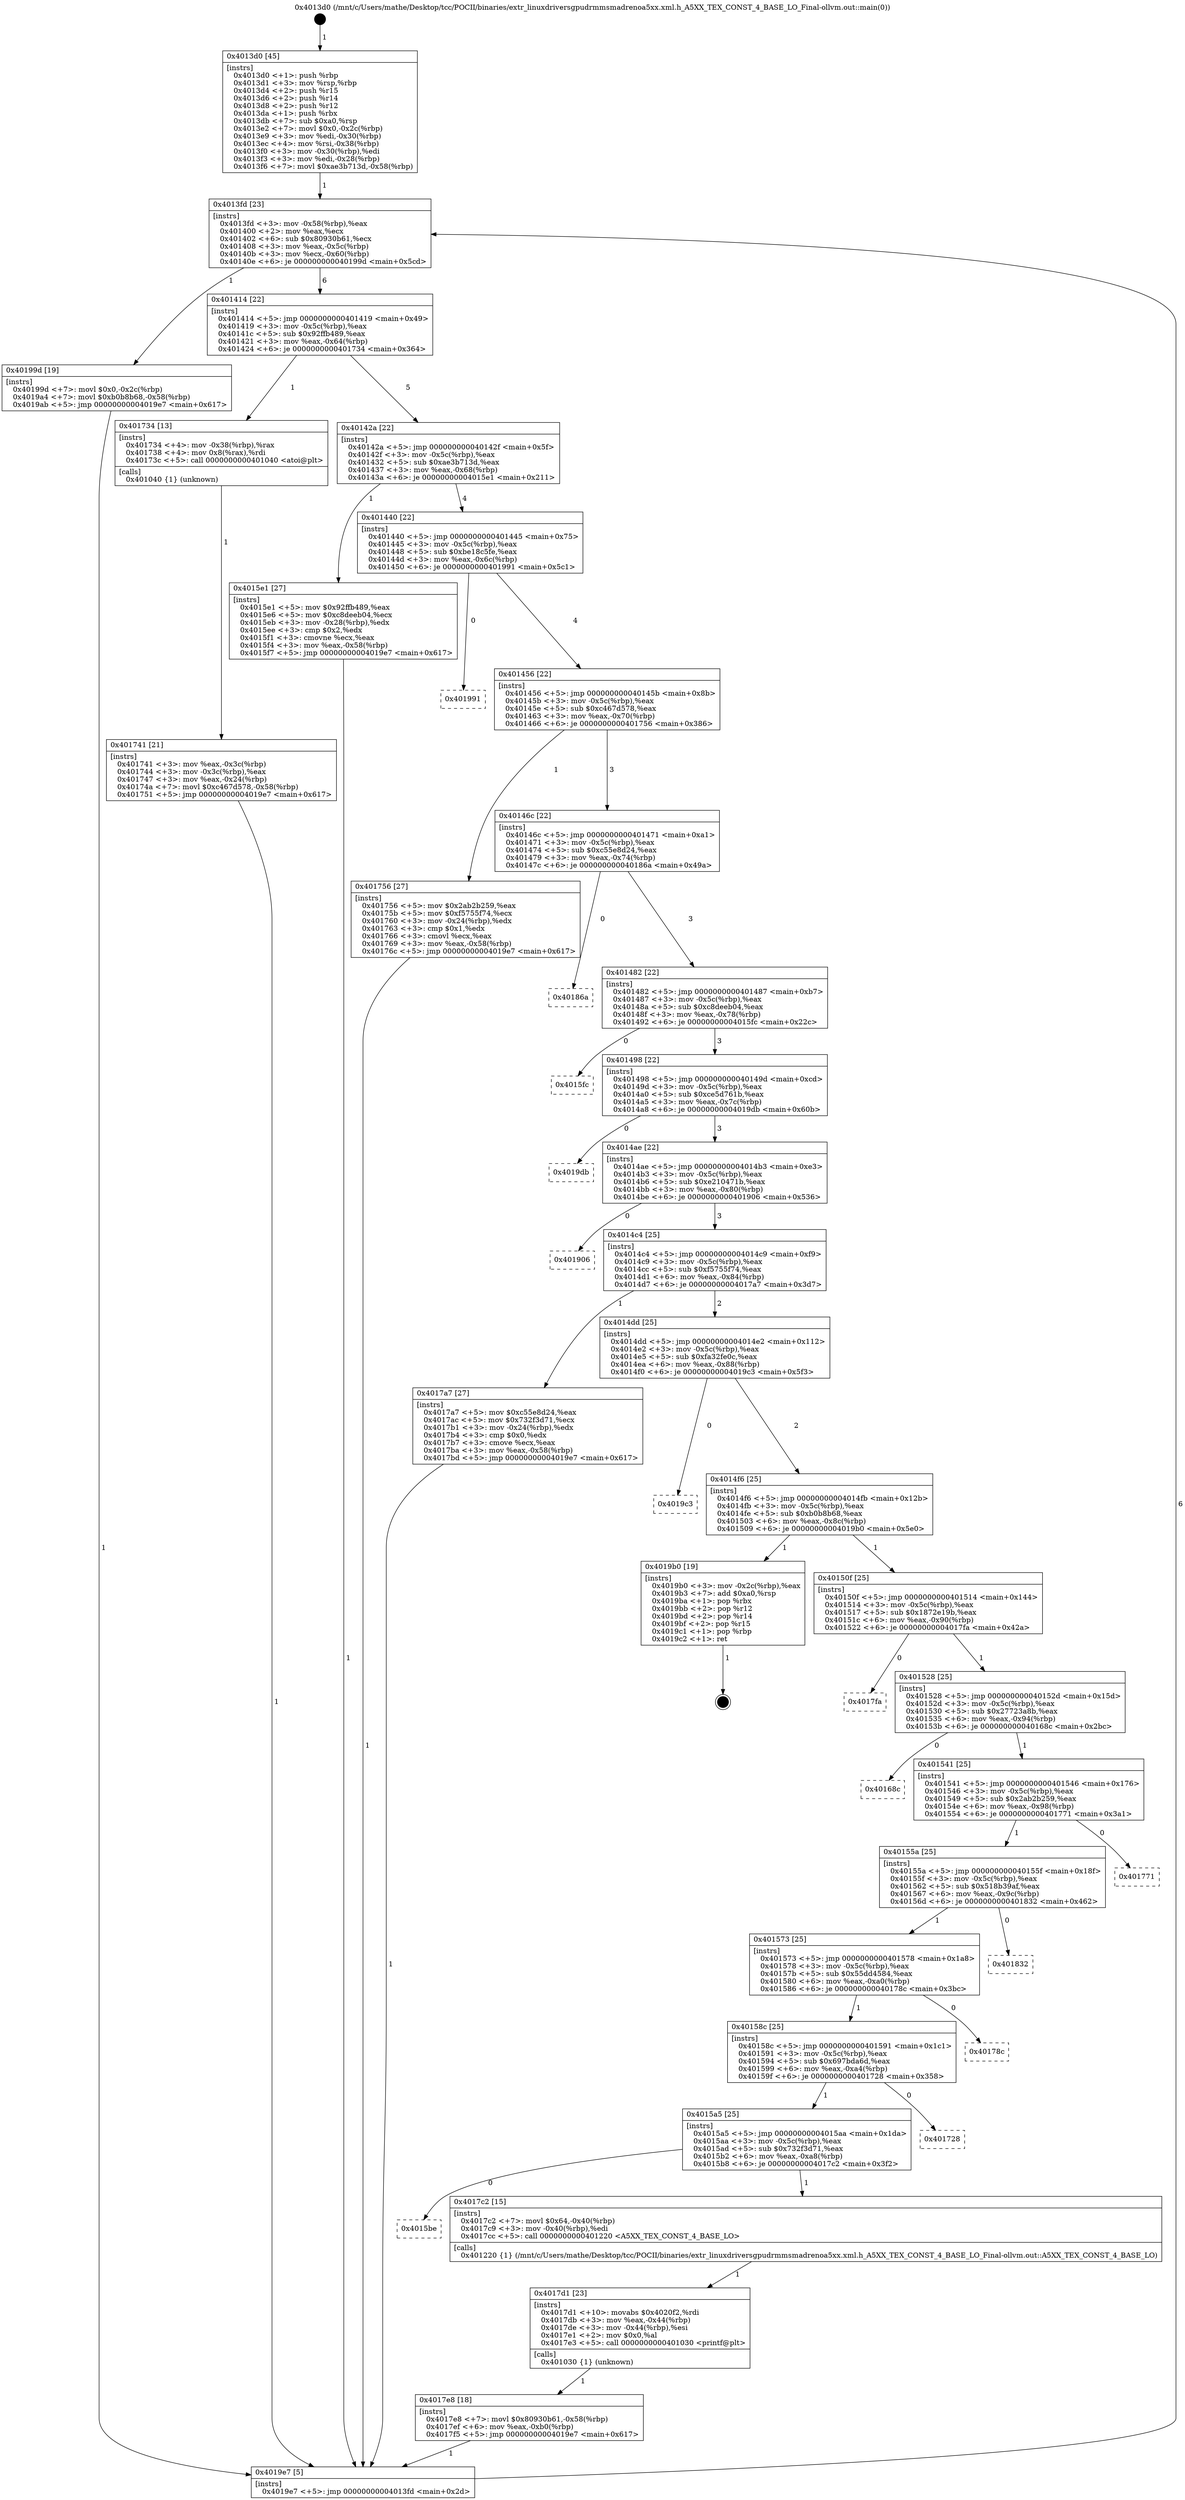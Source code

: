 digraph "0x4013d0" {
  label = "0x4013d0 (/mnt/c/Users/mathe/Desktop/tcc/POCII/binaries/extr_linuxdriversgpudrmmsmadrenoa5xx.xml.h_A5XX_TEX_CONST_4_BASE_LO_Final-ollvm.out::main(0))"
  labelloc = "t"
  node[shape=record]

  Entry [label="",width=0.3,height=0.3,shape=circle,fillcolor=black,style=filled]
  "0x4013fd" [label="{
     0x4013fd [23]\l
     | [instrs]\l
     &nbsp;&nbsp;0x4013fd \<+3\>: mov -0x58(%rbp),%eax\l
     &nbsp;&nbsp;0x401400 \<+2\>: mov %eax,%ecx\l
     &nbsp;&nbsp;0x401402 \<+6\>: sub $0x80930b61,%ecx\l
     &nbsp;&nbsp;0x401408 \<+3\>: mov %eax,-0x5c(%rbp)\l
     &nbsp;&nbsp;0x40140b \<+3\>: mov %ecx,-0x60(%rbp)\l
     &nbsp;&nbsp;0x40140e \<+6\>: je 000000000040199d \<main+0x5cd\>\l
  }"]
  "0x40199d" [label="{
     0x40199d [19]\l
     | [instrs]\l
     &nbsp;&nbsp;0x40199d \<+7\>: movl $0x0,-0x2c(%rbp)\l
     &nbsp;&nbsp;0x4019a4 \<+7\>: movl $0xb0b8b68,-0x58(%rbp)\l
     &nbsp;&nbsp;0x4019ab \<+5\>: jmp 00000000004019e7 \<main+0x617\>\l
  }"]
  "0x401414" [label="{
     0x401414 [22]\l
     | [instrs]\l
     &nbsp;&nbsp;0x401414 \<+5\>: jmp 0000000000401419 \<main+0x49\>\l
     &nbsp;&nbsp;0x401419 \<+3\>: mov -0x5c(%rbp),%eax\l
     &nbsp;&nbsp;0x40141c \<+5\>: sub $0x92ffb489,%eax\l
     &nbsp;&nbsp;0x401421 \<+3\>: mov %eax,-0x64(%rbp)\l
     &nbsp;&nbsp;0x401424 \<+6\>: je 0000000000401734 \<main+0x364\>\l
  }"]
  Exit [label="",width=0.3,height=0.3,shape=circle,fillcolor=black,style=filled,peripheries=2]
  "0x401734" [label="{
     0x401734 [13]\l
     | [instrs]\l
     &nbsp;&nbsp;0x401734 \<+4\>: mov -0x38(%rbp),%rax\l
     &nbsp;&nbsp;0x401738 \<+4\>: mov 0x8(%rax),%rdi\l
     &nbsp;&nbsp;0x40173c \<+5\>: call 0000000000401040 \<atoi@plt\>\l
     | [calls]\l
     &nbsp;&nbsp;0x401040 \{1\} (unknown)\l
  }"]
  "0x40142a" [label="{
     0x40142a [22]\l
     | [instrs]\l
     &nbsp;&nbsp;0x40142a \<+5\>: jmp 000000000040142f \<main+0x5f\>\l
     &nbsp;&nbsp;0x40142f \<+3\>: mov -0x5c(%rbp),%eax\l
     &nbsp;&nbsp;0x401432 \<+5\>: sub $0xae3b713d,%eax\l
     &nbsp;&nbsp;0x401437 \<+3\>: mov %eax,-0x68(%rbp)\l
     &nbsp;&nbsp;0x40143a \<+6\>: je 00000000004015e1 \<main+0x211\>\l
  }"]
  "0x4017e8" [label="{
     0x4017e8 [18]\l
     | [instrs]\l
     &nbsp;&nbsp;0x4017e8 \<+7\>: movl $0x80930b61,-0x58(%rbp)\l
     &nbsp;&nbsp;0x4017ef \<+6\>: mov %eax,-0xb0(%rbp)\l
     &nbsp;&nbsp;0x4017f5 \<+5\>: jmp 00000000004019e7 \<main+0x617\>\l
  }"]
  "0x4015e1" [label="{
     0x4015e1 [27]\l
     | [instrs]\l
     &nbsp;&nbsp;0x4015e1 \<+5\>: mov $0x92ffb489,%eax\l
     &nbsp;&nbsp;0x4015e6 \<+5\>: mov $0xc8deeb04,%ecx\l
     &nbsp;&nbsp;0x4015eb \<+3\>: mov -0x28(%rbp),%edx\l
     &nbsp;&nbsp;0x4015ee \<+3\>: cmp $0x2,%edx\l
     &nbsp;&nbsp;0x4015f1 \<+3\>: cmovne %ecx,%eax\l
     &nbsp;&nbsp;0x4015f4 \<+3\>: mov %eax,-0x58(%rbp)\l
     &nbsp;&nbsp;0x4015f7 \<+5\>: jmp 00000000004019e7 \<main+0x617\>\l
  }"]
  "0x401440" [label="{
     0x401440 [22]\l
     | [instrs]\l
     &nbsp;&nbsp;0x401440 \<+5\>: jmp 0000000000401445 \<main+0x75\>\l
     &nbsp;&nbsp;0x401445 \<+3\>: mov -0x5c(%rbp),%eax\l
     &nbsp;&nbsp;0x401448 \<+5\>: sub $0xbe18c5fe,%eax\l
     &nbsp;&nbsp;0x40144d \<+3\>: mov %eax,-0x6c(%rbp)\l
     &nbsp;&nbsp;0x401450 \<+6\>: je 0000000000401991 \<main+0x5c1\>\l
  }"]
  "0x4019e7" [label="{
     0x4019e7 [5]\l
     | [instrs]\l
     &nbsp;&nbsp;0x4019e7 \<+5\>: jmp 00000000004013fd \<main+0x2d\>\l
  }"]
  "0x4013d0" [label="{
     0x4013d0 [45]\l
     | [instrs]\l
     &nbsp;&nbsp;0x4013d0 \<+1\>: push %rbp\l
     &nbsp;&nbsp;0x4013d1 \<+3\>: mov %rsp,%rbp\l
     &nbsp;&nbsp;0x4013d4 \<+2\>: push %r15\l
     &nbsp;&nbsp;0x4013d6 \<+2\>: push %r14\l
     &nbsp;&nbsp;0x4013d8 \<+2\>: push %r12\l
     &nbsp;&nbsp;0x4013da \<+1\>: push %rbx\l
     &nbsp;&nbsp;0x4013db \<+7\>: sub $0xa0,%rsp\l
     &nbsp;&nbsp;0x4013e2 \<+7\>: movl $0x0,-0x2c(%rbp)\l
     &nbsp;&nbsp;0x4013e9 \<+3\>: mov %edi,-0x30(%rbp)\l
     &nbsp;&nbsp;0x4013ec \<+4\>: mov %rsi,-0x38(%rbp)\l
     &nbsp;&nbsp;0x4013f0 \<+3\>: mov -0x30(%rbp),%edi\l
     &nbsp;&nbsp;0x4013f3 \<+3\>: mov %edi,-0x28(%rbp)\l
     &nbsp;&nbsp;0x4013f6 \<+7\>: movl $0xae3b713d,-0x58(%rbp)\l
  }"]
  "0x401741" [label="{
     0x401741 [21]\l
     | [instrs]\l
     &nbsp;&nbsp;0x401741 \<+3\>: mov %eax,-0x3c(%rbp)\l
     &nbsp;&nbsp;0x401744 \<+3\>: mov -0x3c(%rbp),%eax\l
     &nbsp;&nbsp;0x401747 \<+3\>: mov %eax,-0x24(%rbp)\l
     &nbsp;&nbsp;0x40174a \<+7\>: movl $0xc467d578,-0x58(%rbp)\l
     &nbsp;&nbsp;0x401751 \<+5\>: jmp 00000000004019e7 \<main+0x617\>\l
  }"]
  "0x4017d1" [label="{
     0x4017d1 [23]\l
     | [instrs]\l
     &nbsp;&nbsp;0x4017d1 \<+10\>: movabs $0x4020f2,%rdi\l
     &nbsp;&nbsp;0x4017db \<+3\>: mov %eax,-0x44(%rbp)\l
     &nbsp;&nbsp;0x4017de \<+3\>: mov -0x44(%rbp),%esi\l
     &nbsp;&nbsp;0x4017e1 \<+2\>: mov $0x0,%al\l
     &nbsp;&nbsp;0x4017e3 \<+5\>: call 0000000000401030 \<printf@plt\>\l
     | [calls]\l
     &nbsp;&nbsp;0x401030 \{1\} (unknown)\l
  }"]
  "0x401991" [label="{
     0x401991\l
  }", style=dashed]
  "0x401456" [label="{
     0x401456 [22]\l
     | [instrs]\l
     &nbsp;&nbsp;0x401456 \<+5\>: jmp 000000000040145b \<main+0x8b\>\l
     &nbsp;&nbsp;0x40145b \<+3\>: mov -0x5c(%rbp),%eax\l
     &nbsp;&nbsp;0x40145e \<+5\>: sub $0xc467d578,%eax\l
     &nbsp;&nbsp;0x401463 \<+3\>: mov %eax,-0x70(%rbp)\l
     &nbsp;&nbsp;0x401466 \<+6\>: je 0000000000401756 \<main+0x386\>\l
  }"]
  "0x4015be" [label="{
     0x4015be\l
  }", style=dashed]
  "0x401756" [label="{
     0x401756 [27]\l
     | [instrs]\l
     &nbsp;&nbsp;0x401756 \<+5\>: mov $0x2ab2b259,%eax\l
     &nbsp;&nbsp;0x40175b \<+5\>: mov $0xf5755f74,%ecx\l
     &nbsp;&nbsp;0x401760 \<+3\>: mov -0x24(%rbp),%edx\l
     &nbsp;&nbsp;0x401763 \<+3\>: cmp $0x1,%edx\l
     &nbsp;&nbsp;0x401766 \<+3\>: cmovl %ecx,%eax\l
     &nbsp;&nbsp;0x401769 \<+3\>: mov %eax,-0x58(%rbp)\l
     &nbsp;&nbsp;0x40176c \<+5\>: jmp 00000000004019e7 \<main+0x617\>\l
  }"]
  "0x40146c" [label="{
     0x40146c [22]\l
     | [instrs]\l
     &nbsp;&nbsp;0x40146c \<+5\>: jmp 0000000000401471 \<main+0xa1\>\l
     &nbsp;&nbsp;0x401471 \<+3\>: mov -0x5c(%rbp),%eax\l
     &nbsp;&nbsp;0x401474 \<+5\>: sub $0xc55e8d24,%eax\l
     &nbsp;&nbsp;0x401479 \<+3\>: mov %eax,-0x74(%rbp)\l
     &nbsp;&nbsp;0x40147c \<+6\>: je 000000000040186a \<main+0x49a\>\l
  }"]
  "0x4017c2" [label="{
     0x4017c2 [15]\l
     | [instrs]\l
     &nbsp;&nbsp;0x4017c2 \<+7\>: movl $0x64,-0x40(%rbp)\l
     &nbsp;&nbsp;0x4017c9 \<+3\>: mov -0x40(%rbp),%edi\l
     &nbsp;&nbsp;0x4017cc \<+5\>: call 0000000000401220 \<A5XX_TEX_CONST_4_BASE_LO\>\l
     | [calls]\l
     &nbsp;&nbsp;0x401220 \{1\} (/mnt/c/Users/mathe/Desktop/tcc/POCII/binaries/extr_linuxdriversgpudrmmsmadrenoa5xx.xml.h_A5XX_TEX_CONST_4_BASE_LO_Final-ollvm.out::A5XX_TEX_CONST_4_BASE_LO)\l
  }"]
  "0x40186a" [label="{
     0x40186a\l
  }", style=dashed]
  "0x401482" [label="{
     0x401482 [22]\l
     | [instrs]\l
     &nbsp;&nbsp;0x401482 \<+5\>: jmp 0000000000401487 \<main+0xb7\>\l
     &nbsp;&nbsp;0x401487 \<+3\>: mov -0x5c(%rbp),%eax\l
     &nbsp;&nbsp;0x40148a \<+5\>: sub $0xc8deeb04,%eax\l
     &nbsp;&nbsp;0x40148f \<+3\>: mov %eax,-0x78(%rbp)\l
     &nbsp;&nbsp;0x401492 \<+6\>: je 00000000004015fc \<main+0x22c\>\l
  }"]
  "0x4015a5" [label="{
     0x4015a5 [25]\l
     | [instrs]\l
     &nbsp;&nbsp;0x4015a5 \<+5\>: jmp 00000000004015aa \<main+0x1da\>\l
     &nbsp;&nbsp;0x4015aa \<+3\>: mov -0x5c(%rbp),%eax\l
     &nbsp;&nbsp;0x4015ad \<+5\>: sub $0x732f3d71,%eax\l
     &nbsp;&nbsp;0x4015b2 \<+6\>: mov %eax,-0xa8(%rbp)\l
     &nbsp;&nbsp;0x4015b8 \<+6\>: je 00000000004017c2 \<main+0x3f2\>\l
  }"]
  "0x4015fc" [label="{
     0x4015fc\l
  }", style=dashed]
  "0x401498" [label="{
     0x401498 [22]\l
     | [instrs]\l
     &nbsp;&nbsp;0x401498 \<+5\>: jmp 000000000040149d \<main+0xcd\>\l
     &nbsp;&nbsp;0x40149d \<+3\>: mov -0x5c(%rbp),%eax\l
     &nbsp;&nbsp;0x4014a0 \<+5\>: sub $0xce5d761b,%eax\l
     &nbsp;&nbsp;0x4014a5 \<+3\>: mov %eax,-0x7c(%rbp)\l
     &nbsp;&nbsp;0x4014a8 \<+6\>: je 00000000004019db \<main+0x60b\>\l
  }"]
  "0x401728" [label="{
     0x401728\l
  }", style=dashed]
  "0x4019db" [label="{
     0x4019db\l
  }", style=dashed]
  "0x4014ae" [label="{
     0x4014ae [22]\l
     | [instrs]\l
     &nbsp;&nbsp;0x4014ae \<+5\>: jmp 00000000004014b3 \<main+0xe3\>\l
     &nbsp;&nbsp;0x4014b3 \<+3\>: mov -0x5c(%rbp),%eax\l
     &nbsp;&nbsp;0x4014b6 \<+5\>: sub $0xe210471b,%eax\l
     &nbsp;&nbsp;0x4014bb \<+3\>: mov %eax,-0x80(%rbp)\l
     &nbsp;&nbsp;0x4014be \<+6\>: je 0000000000401906 \<main+0x536\>\l
  }"]
  "0x40158c" [label="{
     0x40158c [25]\l
     | [instrs]\l
     &nbsp;&nbsp;0x40158c \<+5\>: jmp 0000000000401591 \<main+0x1c1\>\l
     &nbsp;&nbsp;0x401591 \<+3\>: mov -0x5c(%rbp),%eax\l
     &nbsp;&nbsp;0x401594 \<+5\>: sub $0x697bda6d,%eax\l
     &nbsp;&nbsp;0x401599 \<+6\>: mov %eax,-0xa4(%rbp)\l
     &nbsp;&nbsp;0x40159f \<+6\>: je 0000000000401728 \<main+0x358\>\l
  }"]
  "0x401906" [label="{
     0x401906\l
  }", style=dashed]
  "0x4014c4" [label="{
     0x4014c4 [25]\l
     | [instrs]\l
     &nbsp;&nbsp;0x4014c4 \<+5\>: jmp 00000000004014c9 \<main+0xf9\>\l
     &nbsp;&nbsp;0x4014c9 \<+3\>: mov -0x5c(%rbp),%eax\l
     &nbsp;&nbsp;0x4014cc \<+5\>: sub $0xf5755f74,%eax\l
     &nbsp;&nbsp;0x4014d1 \<+6\>: mov %eax,-0x84(%rbp)\l
     &nbsp;&nbsp;0x4014d7 \<+6\>: je 00000000004017a7 \<main+0x3d7\>\l
  }"]
  "0x40178c" [label="{
     0x40178c\l
  }", style=dashed]
  "0x4017a7" [label="{
     0x4017a7 [27]\l
     | [instrs]\l
     &nbsp;&nbsp;0x4017a7 \<+5\>: mov $0xc55e8d24,%eax\l
     &nbsp;&nbsp;0x4017ac \<+5\>: mov $0x732f3d71,%ecx\l
     &nbsp;&nbsp;0x4017b1 \<+3\>: mov -0x24(%rbp),%edx\l
     &nbsp;&nbsp;0x4017b4 \<+3\>: cmp $0x0,%edx\l
     &nbsp;&nbsp;0x4017b7 \<+3\>: cmove %ecx,%eax\l
     &nbsp;&nbsp;0x4017ba \<+3\>: mov %eax,-0x58(%rbp)\l
     &nbsp;&nbsp;0x4017bd \<+5\>: jmp 00000000004019e7 \<main+0x617\>\l
  }"]
  "0x4014dd" [label="{
     0x4014dd [25]\l
     | [instrs]\l
     &nbsp;&nbsp;0x4014dd \<+5\>: jmp 00000000004014e2 \<main+0x112\>\l
     &nbsp;&nbsp;0x4014e2 \<+3\>: mov -0x5c(%rbp),%eax\l
     &nbsp;&nbsp;0x4014e5 \<+5\>: sub $0xfa32fe0c,%eax\l
     &nbsp;&nbsp;0x4014ea \<+6\>: mov %eax,-0x88(%rbp)\l
     &nbsp;&nbsp;0x4014f0 \<+6\>: je 00000000004019c3 \<main+0x5f3\>\l
  }"]
  "0x401573" [label="{
     0x401573 [25]\l
     | [instrs]\l
     &nbsp;&nbsp;0x401573 \<+5\>: jmp 0000000000401578 \<main+0x1a8\>\l
     &nbsp;&nbsp;0x401578 \<+3\>: mov -0x5c(%rbp),%eax\l
     &nbsp;&nbsp;0x40157b \<+5\>: sub $0x55dd4584,%eax\l
     &nbsp;&nbsp;0x401580 \<+6\>: mov %eax,-0xa0(%rbp)\l
     &nbsp;&nbsp;0x401586 \<+6\>: je 000000000040178c \<main+0x3bc\>\l
  }"]
  "0x4019c3" [label="{
     0x4019c3\l
  }", style=dashed]
  "0x4014f6" [label="{
     0x4014f6 [25]\l
     | [instrs]\l
     &nbsp;&nbsp;0x4014f6 \<+5\>: jmp 00000000004014fb \<main+0x12b\>\l
     &nbsp;&nbsp;0x4014fb \<+3\>: mov -0x5c(%rbp),%eax\l
     &nbsp;&nbsp;0x4014fe \<+5\>: sub $0xb0b8b68,%eax\l
     &nbsp;&nbsp;0x401503 \<+6\>: mov %eax,-0x8c(%rbp)\l
     &nbsp;&nbsp;0x401509 \<+6\>: je 00000000004019b0 \<main+0x5e0\>\l
  }"]
  "0x401832" [label="{
     0x401832\l
  }", style=dashed]
  "0x4019b0" [label="{
     0x4019b0 [19]\l
     | [instrs]\l
     &nbsp;&nbsp;0x4019b0 \<+3\>: mov -0x2c(%rbp),%eax\l
     &nbsp;&nbsp;0x4019b3 \<+7\>: add $0xa0,%rsp\l
     &nbsp;&nbsp;0x4019ba \<+1\>: pop %rbx\l
     &nbsp;&nbsp;0x4019bb \<+2\>: pop %r12\l
     &nbsp;&nbsp;0x4019bd \<+2\>: pop %r14\l
     &nbsp;&nbsp;0x4019bf \<+2\>: pop %r15\l
     &nbsp;&nbsp;0x4019c1 \<+1\>: pop %rbp\l
     &nbsp;&nbsp;0x4019c2 \<+1\>: ret\l
  }"]
  "0x40150f" [label="{
     0x40150f [25]\l
     | [instrs]\l
     &nbsp;&nbsp;0x40150f \<+5\>: jmp 0000000000401514 \<main+0x144\>\l
     &nbsp;&nbsp;0x401514 \<+3\>: mov -0x5c(%rbp),%eax\l
     &nbsp;&nbsp;0x401517 \<+5\>: sub $0x1872e19b,%eax\l
     &nbsp;&nbsp;0x40151c \<+6\>: mov %eax,-0x90(%rbp)\l
     &nbsp;&nbsp;0x401522 \<+6\>: je 00000000004017fa \<main+0x42a\>\l
  }"]
  "0x40155a" [label="{
     0x40155a [25]\l
     | [instrs]\l
     &nbsp;&nbsp;0x40155a \<+5\>: jmp 000000000040155f \<main+0x18f\>\l
     &nbsp;&nbsp;0x40155f \<+3\>: mov -0x5c(%rbp),%eax\l
     &nbsp;&nbsp;0x401562 \<+5\>: sub $0x518b39af,%eax\l
     &nbsp;&nbsp;0x401567 \<+6\>: mov %eax,-0x9c(%rbp)\l
     &nbsp;&nbsp;0x40156d \<+6\>: je 0000000000401832 \<main+0x462\>\l
  }"]
  "0x4017fa" [label="{
     0x4017fa\l
  }", style=dashed]
  "0x401528" [label="{
     0x401528 [25]\l
     | [instrs]\l
     &nbsp;&nbsp;0x401528 \<+5\>: jmp 000000000040152d \<main+0x15d\>\l
     &nbsp;&nbsp;0x40152d \<+3\>: mov -0x5c(%rbp),%eax\l
     &nbsp;&nbsp;0x401530 \<+5\>: sub $0x27723a8b,%eax\l
     &nbsp;&nbsp;0x401535 \<+6\>: mov %eax,-0x94(%rbp)\l
     &nbsp;&nbsp;0x40153b \<+6\>: je 000000000040168c \<main+0x2bc\>\l
  }"]
  "0x401771" [label="{
     0x401771\l
  }", style=dashed]
  "0x40168c" [label="{
     0x40168c\l
  }", style=dashed]
  "0x401541" [label="{
     0x401541 [25]\l
     | [instrs]\l
     &nbsp;&nbsp;0x401541 \<+5\>: jmp 0000000000401546 \<main+0x176\>\l
     &nbsp;&nbsp;0x401546 \<+3\>: mov -0x5c(%rbp),%eax\l
     &nbsp;&nbsp;0x401549 \<+5\>: sub $0x2ab2b259,%eax\l
     &nbsp;&nbsp;0x40154e \<+6\>: mov %eax,-0x98(%rbp)\l
     &nbsp;&nbsp;0x401554 \<+6\>: je 0000000000401771 \<main+0x3a1\>\l
  }"]
  Entry -> "0x4013d0" [label=" 1"]
  "0x4013fd" -> "0x40199d" [label=" 1"]
  "0x4013fd" -> "0x401414" [label=" 6"]
  "0x4019b0" -> Exit [label=" 1"]
  "0x401414" -> "0x401734" [label=" 1"]
  "0x401414" -> "0x40142a" [label=" 5"]
  "0x40199d" -> "0x4019e7" [label=" 1"]
  "0x40142a" -> "0x4015e1" [label=" 1"]
  "0x40142a" -> "0x401440" [label=" 4"]
  "0x4015e1" -> "0x4019e7" [label=" 1"]
  "0x4013d0" -> "0x4013fd" [label=" 1"]
  "0x4019e7" -> "0x4013fd" [label=" 6"]
  "0x401734" -> "0x401741" [label=" 1"]
  "0x401741" -> "0x4019e7" [label=" 1"]
  "0x4017e8" -> "0x4019e7" [label=" 1"]
  "0x401440" -> "0x401991" [label=" 0"]
  "0x401440" -> "0x401456" [label=" 4"]
  "0x4017d1" -> "0x4017e8" [label=" 1"]
  "0x401456" -> "0x401756" [label=" 1"]
  "0x401456" -> "0x40146c" [label=" 3"]
  "0x401756" -> "0x4019e7" [label=" 1"]
  "0x4017c2" -> "0x4017d1" [label=" 1"]
  "0x40146c" -> "0x40186a" [label=" 0"]
  "0x40146c" -> "0x401482" [label=" 3"]
  "0x4015a5" -> "0x4015be" [label=" 0"]
  "0x401482" -> "0x4015fc" [label=" 0"]
  "0x401482" -> "0x401498" [label=" 3"]
  "0x4015a5" -> "0x4017c2" [label=" 1"]
  "0x401498" -> "0x4019db" [label=" 0"]
  "0x401498" -> "0x4014ae" [label=" 3"]
  "0x40158c" -> "0x4015a5" [label=" 1"]
  "0x4014ae" -> "0x401906" [label=" 0"]
  "0x4014ae" -> "0x4014c4" [label=" 3"]
  "0x40158c" -> "0x401728" [label=" 0"]
  "0x4014c4" -> "0x4017a7" [label=" 1"]
  "0x4014c4" -> "0x4014dd" [label=" 2"]
  "0x4017a7" -> "0x4019e7" [label=" 1"]
  "0x401573" -> "0x40158c" [label=" 1"]
  "0x4014dd" -> "0x4019c3" [label=" 0"]
  "0x4014dd" -> "0x4014f6" [label=" 2"]
  "0x401573" -> "0x40178c" [label=" 0"]
  "0x4014f6" -> "0x4019b0" [label=" 1"]
  "0x4014f6" -> "0x40150f" [label=" 1"]
  "0x40155a" -> "0x401573" [label=" 1"]
  "0x40150f" -> "0x4017fa" [label=" 0"]
  "0x40150f" -> "0x401528" [label=" 1"]
  "0x40155a" -> "0x401832" [label=" 0"]
  "0x401528" -> "0x40168c" [label=" 0"]
  "0x401528" -> "0x401541" [label=" 1"]
  "0x401541" -> "0x40155a" [label=" 1"]
  "0x401541" -> "0x401771" [label=" 0"]
}
